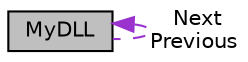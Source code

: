 digraph "MyDLL"
{
 // LATEX_PDF_SIZE
  edge [fontname="Helvetica",fontsize="10",labelfontname="Helvetica",labelfontsize="10"];
  node [fontname="Helvetica",fontsize="10",shape=record];
  Node1 [label="MyDLL",height=0.2,width=0.4,color="black", fillcolor="grey75", style="filled", fontcolor="black",tooltip="A structure representing a doubly linked list node."];
  Node1 -> Node1 [dir="back",color="darkorchid3",fontsize="10",style="dashed",label=" Next\nPrevious" ,fontname="Helvetica"];
}
